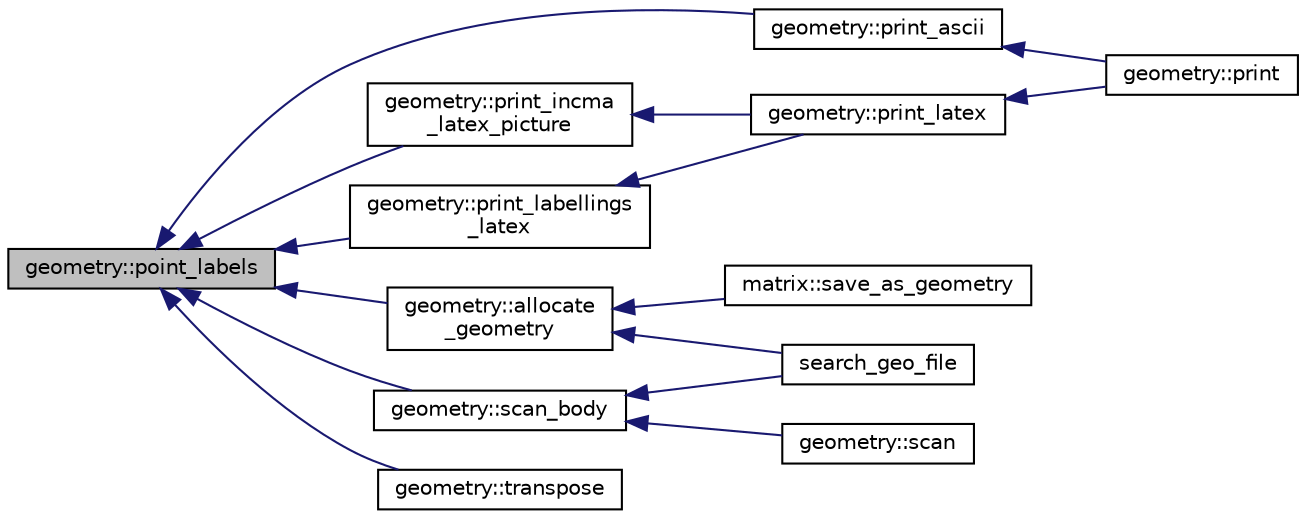 digraph "geometry::point_labels"
{
  edge [fontname="Helvetica",fontsize="10",labelfontname="Helvetica",labelfontsize="10"];
  node [fontname="Helvetica",fontsize="10",shape=record];
  rankdir="LR";
  Node939 [label="geometry::point_labels",height=0.2,width=0.4,color="black", fillcolor="grey75", style="filled", fontcolor="black"];
  Node939 -> Node940 [dir="back",color="midnightblue",fontsize="10",style="solid",fontname="Helvetica"];
  Node940 [label="geometry::allocate\l_geometry",height=0.2,width=0.4,color="black", fillcolor="white", style="filled",URL="$da/d44/classgeometry.html#a243e84ff38207957ad5976020c19a033"];
  Node940 -> Node941 [dir="back",color="midnightblue",fontsize="10",style="solid",fontname="Helvetica"];
  Node941 [label="search_geo_file",height=0.2,width=0.4,color="black", fillcolor="white", style="filled",URL="$d6/d4a/geometry_8_c.html#a11af609febe3a9db20d8236af36928c5"];
  Node940 -> Node942 [dir="back",color="midnightblue",fontsize="10",style="solid",fontname="Helvetica"];
  Node942 [label="matrix::save_as_geometry",height=0.2,width=0.4,color="black", fillcolor="white", style="filled",URL="$d1/d8d/classmatrix.html#ae2ce1d7bc40998e94c67cc2336f47665"];
  Node939 -> Node943 [dir="back",color="midnightblue",fontsize="10",style="solid",fontname="Helvetica"];
  Node943 [label="geometry::print_labellings\l_latex",height=0.2,width=0.4,color="black", fillcolor="white", style="filled",URL="$da/d44/classgeometry.html#a1c734bead42349ddea1ad290dc06c428"];
  Node943 -> Node944 [dir="back",color="midnightblue",fontsize="10",style="solid",fontname="Helvetica"];
  Node944 [label="geometry::print_latex",height=0.2,width=0.4,color="black", fillcolor="white", style="filled",URL="$da/d44/classgeometry.html#a1d45497d61d4dc8f7325156158b7e661"];
  Node944 -> Node945 [dir="back",color="midnightblue",fontsize="10",style="solid",fontname="Helvetica"];
  Node945 [label="geometry::print",height=0.2,width=0.4,color="black", fillcolor="white", style="filled",URL="$da/d44/classgeometry.html#af92f963887d22dd3437f585df929208d"];
  Node939 -> Node946 [dir="back",color="midnightblue",fontsize="10",style="solid",fontname="Helvetica"];
  Node946 [label="geometry::print_incma\l_latex_picture",height=0.2,width=0.4,color="black", fillcolor="white", style="filled",URL="$da/d44/classgeometry.html#ae0d174439d57d9bc0b0dd7ffe210b148"];
  Node946 -> Node944 [dir="back",color="midnightblue",fontsize="10",style="solid",fontname="Helvetica"];
  Node939 -> Node947 [dir="back",color="midnightblue",fontsize="10",style="solid",fontname="Helvetica"];
  Node947 [label="geometry::print_ascii",height=0.2,width=0.4,color="black", fillcolor="white", style="filled",URL="$da/d44/classgeometry.html#a8f5356989decb76fddb4926714240c0d"];
  Node947 -> Node945 [dir="back",color="midnightblue",fontsize="10",style="solid",fontname="Helvetica"];
  Node939 -> Node948 [dir="back",color="midnightblue",fontsize="10",style="solid",fontname="Helvetica"];
  Node948 [label="geometry::scan_body",height=0.2,width=0.4,color="black", fillcolor="white", style="filled",URL="$da/d44/classgeometry.html#a71bc2e3a3f4ca02e8518ab5518a4e0df"];
  Node948 -> Node949 [dir="back",color="midnightblue",fontsize="10",style="solid",fontname="Helvetica"];
  Node949 [label="geometry::scan",height=0.2,width=0.4,color="black", fillcolor="white", style="filled",URL="$da/d44/classgeometry.html#ac6f757d1a8855800d3da3fa1e83e812d"];
  Node948 -> Node941 [dir="back",color="midnightblue",fontsize="10",style="solid",fontname="Helvetica"];
  Node939 -> Node950 [dir="back",color="midnightblue",fontsize="10",style="solid",fontname="Helvetica"];
  Node950 [label="geometry::transpose",height=0.2,width=0.4,color="black", fillcolor="white", style="filled",URL="$da/d44/classgeometry.html#ad7132289ee0bc683f8c00c6762bb5035"];
}
